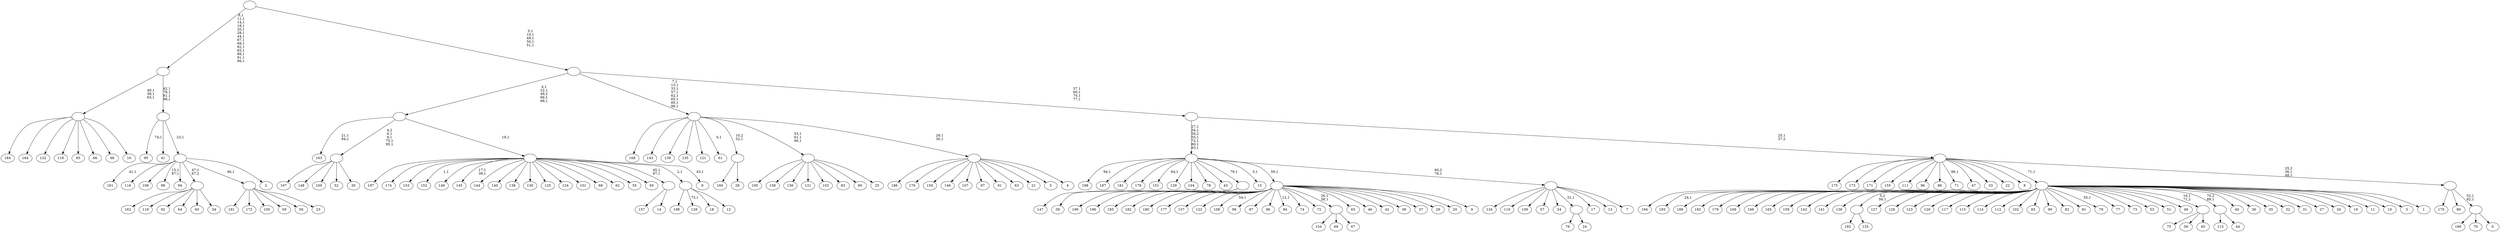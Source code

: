 digraph T {
	300 [label="199"]
	299 [label="198"]
	298 [label="197"]
	297 [label="196"]
	296 [label="195"]
	295 [label="194"]
	294 [label="193"]
	292 [label="192"]
	291 [label="191"]
	290 [label="190"]
	289 [label="189"]
	288 [label="188"]
	286 [label="187"]
	285 [label="186"]
	284 [label="185"]
	283 [label="184"]
	282 [label="183"]
	281 [label="182"]
	280 [label="181"]
	279 [label="180"]
	278 [label="179"]
	277 [label="178"]
	276 [label="177"]
	275 [label="176"]
	274 [label="175"]
	273 [label="174"]
	272 [label="173"]
	271 [label="172"]
	270 [label="171"]
	269 [label="170"]
	268 [label="169"]
	267 [label="168"]
	266 [label="167"]
	265 [label="166"]
	264 [label="165"]
	263 [label="164"]
	262 [label="163"]
	259 [label="162"]
	258 [label="161"]
	256 [label="160"]
	255 [label="159"]
	254 [label="158"]
	253 [label="157"]
	252 [label="156"]
	251 [label="155"]
	250 [label="154"]
	249 [label="153"]
	248 [label="152"]
	246 [label="151"]
	244 [label="150"]
	243 [label="149"]
	242 [label="148"]
	241 [label="147"]
	240 [label="146"]
	239 [label="145"]
	236 [label="144"]
	235 [label="143"]
	234 [label="142"]
	233 [label="141"]
	232 [label="140"]
	231 [label="139"]
	230 [label="138"]
	229 [label="137"]
	228 [label="136"]
	227 [label="135"]
	226 [label="134"]
	225 [label="133"]
	224 [label=""]
	223 [label="132"]
	222 [label="131"]
	221 [label="130"]
	220 [label="129"]
	219 [label="128"]
	217 [label="127"]
	216 [label="126"]
	215 [label="125"]
	214 [label="124"]
	213 [label="123"]
	212 [label="122"]
	211 [label="121"]
	210 [label="120"]
	209 [label="119"]
	208 [label="118"]
	207 [label="117"]
	206 [label="116"]
	205 [label="115"]
	204 [label="114"]
	203 [label="113"]
	202 [label="112"]
	201 [label="111"]
	200 [label="110"]
	199 [label="109"]
	198 [label="108"]
	196 [label="107"]
	195 [label="106"]
	194 [label="105"]
	193 [label="104"]
	192 [label="103"]
	191 [label="102"]
	190 [label="101"]
	189 [label="100"]
	188 [label="99"]
	185 [label="98"]
	184 [label="97"]
	183 [label="96"]
	182 [label="95"]
	180 [label="94"]
	179 [label="93"]
	178 [label="92"]
	177 [label="91"]
	176 [label="90"]
	175 [label="89"]
	174 [label="88"]
	173 [label="87"]
	172 [label="86"]
	171 [label="85"]
	170 [label="84"]
	168 [label="83"]
	167 [label="82"]
	166 [label="81"]
	165 [label="80"]
	164 [label="79"]
	162 [label="78"]
	161 [label="77"]
	160 [label="76"]
	159 [label="75"]
	158 [label="74"]
	157 [label="73"]
	156 [label="72"]
	155 [label="71"]
	153 [label="70"]
	152 [label="69"]
	151 [label="68"]
	150 [label="67"]
	149 [label=""]
	147 [label="66"]
	146 [label="65"]
	145 [label="64"]
	144 [label="63"]
	143 [label="62"]
	142 [label="61"]
	140 [label="60"]
	139 [label="59"]
	138 [label="58"]
	137 [label="57"]
	136 [label="56"]
	135 [label="55"]
	134 [label="54"]
	133 [label="53"]
	132 [label="52"]
	131 [label="51"]
	130 [label="50"]
	129 [label="49"]
	128 [label="48"]
	127 [label="47"]
	126 [label="46"]
	125 [label="45"]
	124 [label=""]
	123 [label="44"]
	122 [label=""]
	121 [label="43"]
	120 [label="42"]
	119 [label="41"]
	118 [label="40"]
	117 [label="39"]
	116 [label=""]
	115 [label="38"]
	114 [label="37"]
	113 [label="36"]
	112 [label="35"]
	111 [label="34"]
	110 [label=""]
	109 [label="33"]
	108 [label="32"]
	107 [label="31"]
	106 [label="30"]
	105 [label=""]
	101 [label="29"]
	100 [label="28"]
	99 [label=""]
	98 [label="27"]
	97 [label="26"]
	96 [label="25"]
	95 [label=""]
	92 [label="24"]
	91 [label=""]
	90 [label="23"]
	89 [label=""]
	88 [label="22"]
	87 [label="21"]
	86 [label="20"]
	85 [label="19"]
	84 [label="18"]
	83 [label="17"]
	82 [label="16"]
	81 [label=""]
	78 [label="15"]
	76 [label="14"]
	75 [label=""]
	73 [label="13"]
	72 [label="12"]
	71 [label=""]
	70 [label="11"]
	69 [label="10"]
	68 [label="9"]
	67 [label=""]
	66 [label="8"]
	65 [label="7"]
	64 [label=""]
	63 [label=""]
	57 [label="6"]
	55 [label=""]
	54 [label=""]
	50 [label="5"]
	49 [label="4"]
	48 [label=""]
	46 [label=""]
	38 [label="3"]
	37 [label="2"]
	36 [label=""]
	35 [label=""]
	31 [label=""]
	17 [label="1"]
	16 [label=""]
	15 [label="0"]
	14 [label=""]
	12 [label=""]
	10 [label=""]
	9 [label=""]
	5 [label=""]
	0 [label=""]
	224 -> 292 [label=""]
	224 -> 225 [label=""]
	149 -> 250 [label=""]
	149 -> 152 [label=""]
	149 -> 150 [label=""]
	124 -> 159 [label=""]
	124 -> 138 [label=""]
	124 -> 125 [label=""]
	122 -> 203 [label=""]
	122 -> 123 [label=""]
	116 -> 241 [label=""]
	116 -> 117 [label=""]
	110 -> 259 [label=""]
	110 -> 209 [label=""]
	110 -> 178 [label=""]
	110 -> 145 [label=""]
	110 -> 140 [label=""]
	110 -> 111 [label=""]
	105 -> 266 [label=""]
	105 -> 242 [label=""]
	105 -> 189 [label=""]
	105 -> 132 [label=""]
	105 -> 106 [label=""]
	99 -> 256 [label=""]
	99 -> 100 [label=""]
	95 -> 296 [label=""]
	95 -> 254 [label=""]
	95 -> 252 [label=""]
	95 -> 222 [label=""]
	95 -> 192 [label=""]
	95 -> 168 [label=""]
	95 -> 165 [label=""]
	95 -> 96 [label=""]
	91 -> 160 [label=""]
	91 -> 92 [label=""]
	89 -> 291 [label=""]
	89 -> 271 [label=""]
	89 -> 194 [label=""]
	89 -> 139 [label=""]
	89 -> 136 [label=""]
	89 -> 90 [label=""]
	81 -> 283 [label=""]
	81 -> 263 [label=""]
	81 -> 223 [label=""]
	81 -> 208 [label=""]
	81 -> 171 [label=""]
	81 -> 147 [label=""]
	81 -> 128 [label=""]
	81 -> 82 [label=""]
	75 -> 253 [label=""]
	75 -> 76 [label=""]
	71 -> 219 [label="73,1"]
	71 -> 299 [label=""]
	71 -> 84 [label=""]
	71 -> 72 [label=""]
	67 -> 149 [label="26,1\n38,1"]
	67 -> 170 [label="12,1"]
	67 -> 198 [label="54,1"]
	67 -> 300 [label=""]
	67 -> 297 [label=""]
	67 -> 284 [label=""]
	67 -> 281 [label=""]
	67 -> 279 [label=""]
	67 -> 276 [label=""]
	67 -> 229 [label=""]
	67 -> 212 [label=""]
	67 -> 185 [label=""]
	67 -> 173 [label=""]
	67 -> 172 [label=""]
	67 -> 158 [label=""]
	67 -> 156 [label=""]
	67 -> 146 [label=""]
	67 -> 126 [label=""]
	67 -> 120 [label=""]
	67 -> 115 [label=""]
	67 -> 114 [label=""]
	67 -> 101 [label=""]
	67 -> 86 [label=""]
	67 -> 68 [label=""]
	64 -> 226 [label=""]
	64 -> 200 [label=""]
	64 -> 199 [label=""]
	64 -> 137 [label=""]
	64 -> 134 [label=""]
	64 -> 91 [label="31,1"]
	64 -> 83 [label=""]
	64 -> 73 [label=""]
	64 -> 65 [label=""]
	63 -> 78 [label="3,1"]
	63 -> 246 [label="64,1"]
	63 -> 288 [label="94,1"]
	63 -> 286 [label=""]
	63 -> 280 [label=""]
	63 -> 277 [label=""]
	63 -> 220 [label=""]
	63 -> 193 [label=""]
	63 -> 162 [label=""]
	63 -> 121 [label=""]
	63 -> 116 [label="79,1"]
	63 -> 67 [label="59,1"]
	63 -> 64 [label="60,2\n76,1"]
	55 -> 57 [label="43,1"]
	55 -> 75 [label="45,1\n97,1"]
	55 -> 239 [label="17,1\n39,1"]
	55 -> 248 [label="1,1"]
	55 -> 298 [label=""]
	55 -> 273 [label=""]
	55 -> 249 [label=""]
	55 -> 243 [label=""]
	55 -> 236 [label=""]
	55 -> 232 [label=""]
	55 -> 230 [label=""]
	55 -> 221 [label=""]
	55 -> 215 [label=""]
	55 -> 214 [label=""]
	55 -> 190 [label=""]
	55 -> 151 [label=""]
	55 -> 143 [label=""]
	55 -> 135 [label=""]
	55 -> 130 [label=""]
	55 -> 71 [label="2,1"]
	54 -> 105 [label="4,2\n6,1\n9,1\n75,1\n95,1"]
	54 -> 262 [label="21,1\n84,1"]
	54 -> 55 [label="19,1"]
	48 -> 285 [label=""]
	48 -> 275 [label=""]
	48 -> 244 [label=""]
	48 -> 240 [label=""]
	48 -> 196 [label=""]
	48 -> 184 [label=""]
	48 -> 177 [label=""]
	48 -> 144 [label=""]
	48 -> 87 [label=""]
	48 -> 50 [label=""]
	48 -> 49 [label=""]
	46 -> 48 [label="29,1\n30,1"]
	46 -> 95 [label="53,1\n61,1\n90,1"]
	46 -> 142 [label="0,1"]
	46 -> 267 [label=""]
	46 -> 235 [label=""]
	46 -> 231 [label=""]
	46 -> 227 [label=""]
	46 -> 211 [label=""]
	46 -> 99 [label="10,2\n32,1"]
	36 -> 188 [label="15,1\n87,1"]
	36 -> 258 [label="41,1"]
	36 -> 206 [label=""]
	36 -> 195 [label=""]
	36 -> 180 [label=""]
	36 -> 110 [label="47,1\n67,2"]
	36 -> 89 [label="46,1"]
	36 -> 37 [label=""]
	35 -> 182 [label="74,1"]
	35 -> 119 [label=""]
	35 -> 36 [label="23,1"]
	31 -> 35 [label="42,1\n78,1\n81,1\n98,1"]
	31 -> 81 [label="40,1\n58,1\n63,1"]
	16 -> 164 [label="35,1"]
	16 -> 294 [label="24,1"]
	16 -> 295 [label=""]
	16 -> 289 [label=""]
	16 -> 282 [label=""]
	16 -> 278 [label=""]
	16 -> 268 [label=""]
	16 -> 265 [label=""]
	16 -> 264 [label=""]
	16 -> 255 [label=""]
	16 -> 234 [label=""]
	16 -> 233 [label=""]
	16 -> 228 [label=""]
	16 -> 224 [label="5,2\n56,1"]
	16 -> 217 [label=""]
	16 -> 216 [label=""]
	16 -> 213 [label=""]
	16 -> 210 [label=""]
	16 -> 207 [label=""]
	16 -> 205 [label=""]
	16 -> 204 [label=""]
	16 -> 202 [label=""]
	16 -> 191 [label=""]
	16 -> 179 [label=""]
	16 -> 176 [label=""]
	16 -> 167 [label=""]
	16 -> 166 [label=""]
	16 -> 161 [label=""]
	16 -> 157 [label=""]
	16 -> 133 [label=""]
	16 -> 131 [label=""]
	16 -> 129 [label=""]
	16 -> 124 [label="16,1\n71,2"]
	16 -> 122 [label="70,2\n89,1"]
	16 -> 118 [label=""]
	16 -> 113 [label=""]
	16 -> 112 [label=""]
	16 -> 108 [label=""]
	16 -> 107 [label=""]
	16 -> 98 [label=""]
	16 -> 97 [label=""]
	16 -> 85 [label=""]
	16 -> 70 [label=""]
	16 -> 69 [label=""]
	16 -> 38 [label=""]
	16 -> 17 [label=""]
	14 -> 290 [label=""]
	14 -> 153 [label=""]
	14 -> 15 [label=""]
	12 -> 14 [label="52,1\n92,1"]
	12 -> 269 [label=""]
	12 -> 175 [label=""]
	10 -> 12 [label="25,2\n36,1\n48,1"]
	10 -> 155 [label="86,1"]
	10 -> 274 [label=""]
	10 -> 272 [label=""]
	10 -> 270 [label=""]
	10 -> 251 [label=""]
	10 -> 201 [label=""]
	10 -> 183 [label=""]
	10 -> 174 [label=""]
	10 -> 127 [label=""]
	10 -> 109 [label=""]
	10 -> 88 [label=""]
	10 -> 66 [label=""]
	10 -> 16 [label="71,1"]
	9 -> 63 [label="27,1\n34,1\n50,2\n55,1\n72,1\n80,1\n93,1"]
	9 -> 10 [label="25,1\n37,2"]
	5 -> 9 [label="37,1\n60,1\n70,1\n77,1"]
	5 -> 46 [label="7,1\n13,1\n33,1\n57,1\n62,1\n65,1\n85,1\n96,1"]
	5 -> 54 [label="4,1\n22,1\n49,2\n66,1\n68,1"]
	0 -> 5 [label="5,1\n10,1\n49,1\n50,1\n51,1"]
	0 -> 31 [label="8,1\n11,1\n14,1\n18,1\n20,1\n28,1\n44,1\n67,1\n69,1\n82,1\n83,1\n88,1\n91,1\n99,1"]
}
